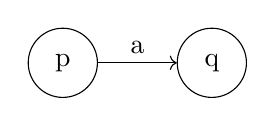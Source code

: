 \begin{tikzpicture}
    \node[state] (in) {p};
    \node[state] (out) [right=of in] {q};

    \path[->] (in) edge node [above] {a} (out);
\end{tikzpicture}
